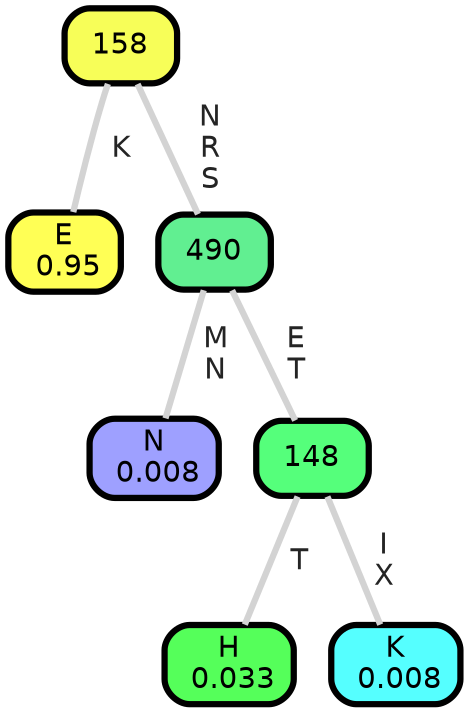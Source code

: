 graph Tree {
node [shape=box, style="filled, rounded",color="black",penwidth="3",fontcolor="black",                 fontname=helvetica] ;
graph [ranksep="0 equally", splines=straight,                 bgcolor=transparent, dpi=200] ;
edge [fontname=helvetica, fontweight=bold,fontcolor=grey14,color=lightgray] ;
0 [label="E
 0.95", fillcolor="#ffff55"] ;
1 [label="158", fillcolor="#f7fe58"] ;
2 [label="N
 0.008", fillcolor="#9ea0ff"] ;
3 [label="490", fillcolor="#61ef91"] ;
4 [label="H
 0.033", fillcolor="#55ff5a"] ;
5 [label="148", fillcolor="#55ff7b"] ;
6 [label="K
 0.008", fillcolor="#55ffff"] ;
1 -- 0 [label=" K",penwidth=3] ;
1 -- 3 [label=" N\n R\n S",penwidth=3] ;
3 -- 2 [label=" M\n N",penwidth=3] ;
3 -- 5 [label=" E\n T",penwidth=3] ;
5 -- 4 [label=" T",penwidth=3] ;
5 -- 6 [label=" I\n X",penwidth=3] ;
{rank = same;}}
